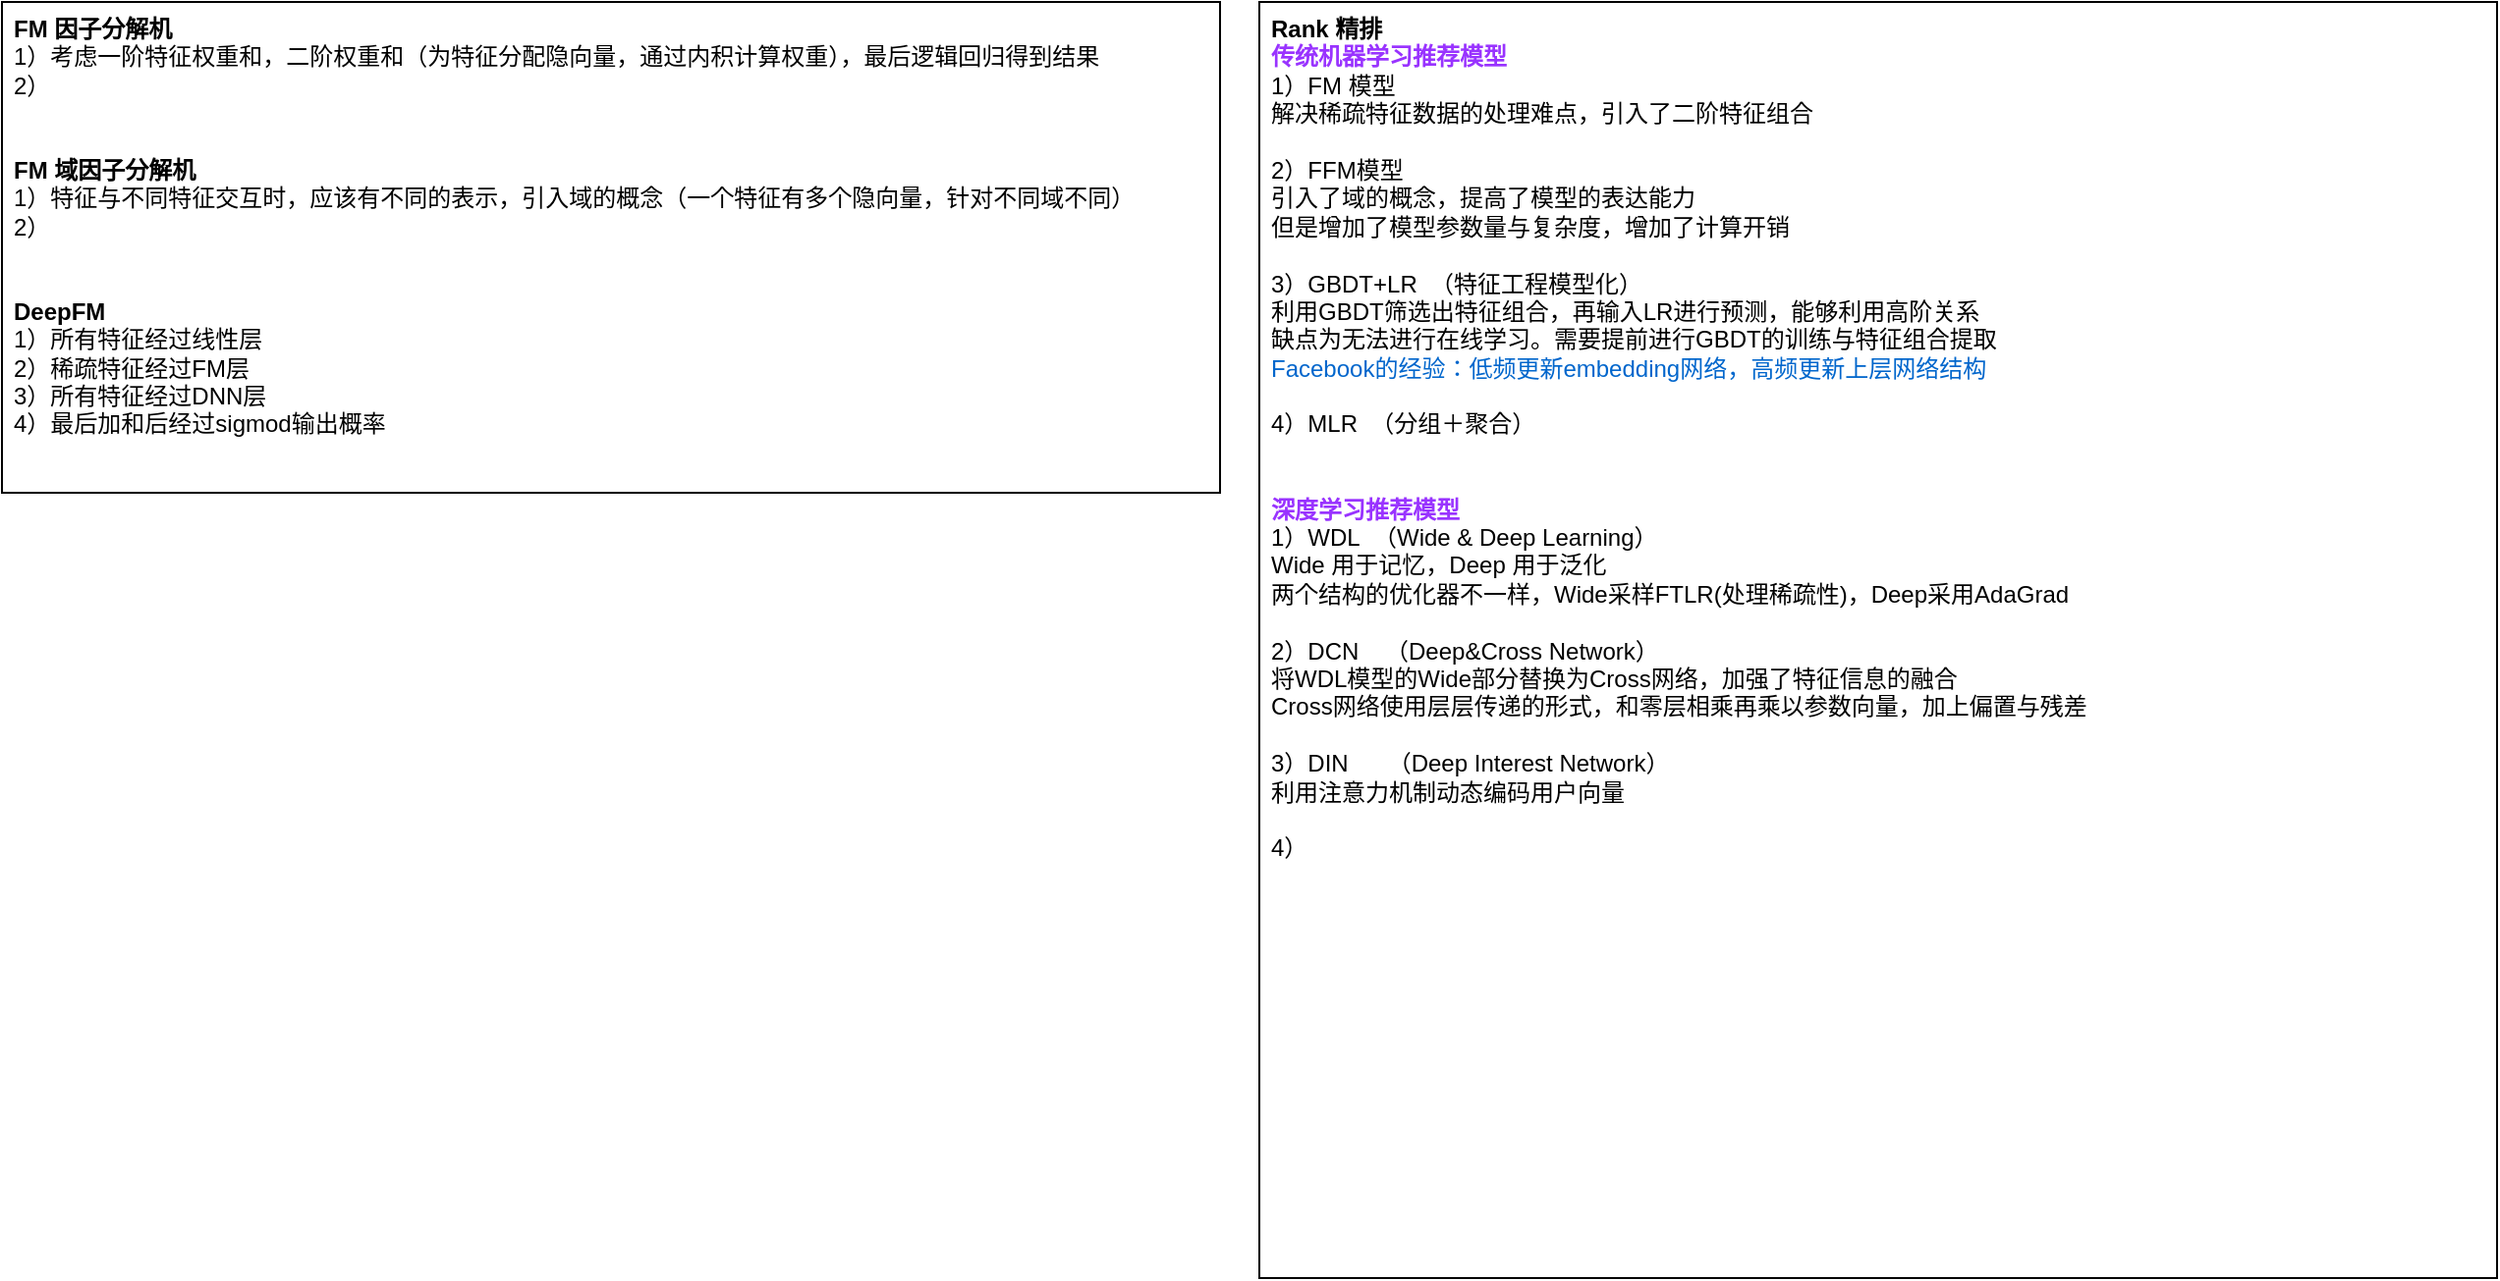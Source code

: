 <mxfile version="24.7.6">
  <diagram name="第 1 页" id="UGm5JvRGFB_UD_Ni14SP">
    <mxGraphModel dx="2186" dy="757" grid="1" gridSize="10" guides="1" tooltips="1" connect="1" arrows="1" fold="1" page="0" pageScale="1" pageWidth="827" pageHeight="1169" math="0" shadow="0">
      <root>
        <mxCell id="0" />
        <mxCell id="1" parent="0" />
        <mxCell id="qLKPpFvlpWNobKLwXuhB-1" value="&lt;b&gt;FM 因子分解机&lt;/b&gt;&lt;br&gt;&lt;div&gt;1）考虑一阶特征权重和，二阶权重和（为特征分配隐向量，通过内积计算权重），最后逻辑回归得到结果&lt;/div&gt;&lt;div&gt;2）&lt;/div&gt;&lt;div&gt;&lt;br&gt;&lt;/div&gt;&lt;div&gt;&lt;br&gt;&lt;/div&gt;&lt;div&gt;&lt;b&gt;FM 域因子分解机&lt;/b&gt;&lt;br&gt;&lt;/div&gt;&lt;div&gt;1）特征与不同特征交互时，应该有不同的表示，引入域的概念（一个特征有多个隐向量，针对不同域不同）&lt;b&gt;&lt;br&gt;&lt;/b&gt;&lt;/div&gt;&lt;div&gt;2）&lt;/div&gt;&lt;div&gt;&lt;br&gt;&lt;/div&gt;&lt;div&gt;&lt;br&gt;&lt;/div&gt;&lt;div&gt;&lt;b&gt;DeepFM&amp;nbsp;&lt;/b&gt;&lt;br&gt;&lt;/div&gt;&lt;div&gt;1）所有特征经过线性层&lt;b&gt;&lt;br&gt;&lt;/b&gt;&lt;/div&gt;&lt;div&gt;2）稀疏特征经过FM层&lt;/div&gt;&lt;div&gt;3）所有特征经过DNN层&lt;/div&gt;&lt;div&gt;4）最后加和后经过sigmod输出概率&lt;/div&gt;" style="rounded=0;whiteSpace=wrap;html=1;align=left;verticalAlign=top;spacingLeft=4;" parent="1" vertex="1">
          <mxGeometry x="-440" y="50" width="620" height="250" as="geometry" />
        </mxCell>
        <mxCell id="10POJ0Ot5cjL5zv7g6nm-1" value="&lt;b&gt;Rank 精排&lt;/b&gt;&lt;div&gt;&lt;b&gt;&lt;font color=&quot;#9933ff&quot;&gt;传统机器学习推荐模型&lt;/font&gt;&lt;br&gt;&lt;/b&gt;&lt;div&gt;1）FM 模型&lt;/div&gt;&lt;div&gt;解决稀疏特征数据的处理难点，引入了二阶特征组合&lt;/div&gt;&lt;div&gt;&lt;br&gt;&lt;/div&gt;&lt;div&gt;2）FFM模型&lt;/div&gt;&lt;div&gt;引入了域的概念，提高了模型的表达能力&lt;/div&gt;&lt;div&gt;但是增加了模型参数量与复杂度，增加了计算开销&lt;/div&gt;&lt;div&gt;&lt;br&gt;&lt;/div&gt;&lt;div&gt;3）GBDT+LR&amp;nbsp; （特征工程模型化）&lt;/div&gt;&lt;div&gt;利用GBDT筛选出特征组合，再输入LR进行预测，能够利用高阶关系&lt;/div&gt;&lt;div&gt;缺点为无法进行在线学习。需要提前进行GBDT的训练与特征组合提取&lt;/div&gt;&lt;div&gt;&lt;font color=&quot;#0066cc&quot;&gt;Facebook的经验：低频更新embedding网络，高频更新上层网络结构&lt;/font&gt;&lt;/div&gt;&lt;div&gt;&lt;br&gt;&lt;/div&gt;&lt;div&gt;4）MLR&amp;nbsp; （分组＋聚合）&lt;/div&gt;&lt;div&gt;&lt;br&gt;&lt;/div&gt;&lt;div&gt;&lt;br&gt;&lt;/div&gt;&lt;div&gt;&lt;b&gt;&lt;font color=&quot;#9933ff&quot;&gt;深度学习推荐模型&lt;/font&gt;&lt;/b&gt;&lt;br&gt;&lt;/div&gt;&lt;div&gt;1）WDL&amp;nbsp; （Wide &amp;amp; Deep Learning）&lt;/div&gt;&lt;/div&gt;&lt;div&gt;Wide 用于记忆，Deep 用于泛化&lt;/div&gt;&lt;div&gt;两个结构的优化器不一样，Wide采样FTLR(处理稀疏性)，Deep采用AdaGrad&lt;/div&gt;&lt;div&gt;&lt;br&gt;&lt;/div&gt;&lt;div&gt;2）DCN&amp;nbsp; &amp;nbsp; （Deep&amp;amp;Cross Network）&lt;/div&gt;&lt;div&gt;将WDL模型的Wide部分替换为Cross网络，加强了特征信息的融合&lt;/div&gt;&lt;div&gt;Cross网络使用层层传递的形式，和零层相乘再乘以参数向量，加上偏置与残差&lt;/div&gt;&lt;div&gt;&lt;br&gt;&lt;/div&gt;&lt;div&gt;3）DIN&amp;nbsp; &amp;nbsp; &amp;nbsp; （Deep Interest Network）&lt;/div&gt;&lt;div&gt;利用注意力机制动态编码用户向量&lt;/div&gt;&lt;div&gt;&lt;br&gt;&lt;/div&gt;&lt;div&gt;4）&lt;/div&gt;" style="rounded=0;whiteSpace=wrap;html=1;align=left;verticalAlign=top;spacingLeft=4;" vertex="1" parent="1">
          <mxGeometry x="200" y="50" width="630" height="650" as="geometry" />
        </mxCell>
      </root>
    </mxGraphModel>
  </diagram>
</mxfile>

